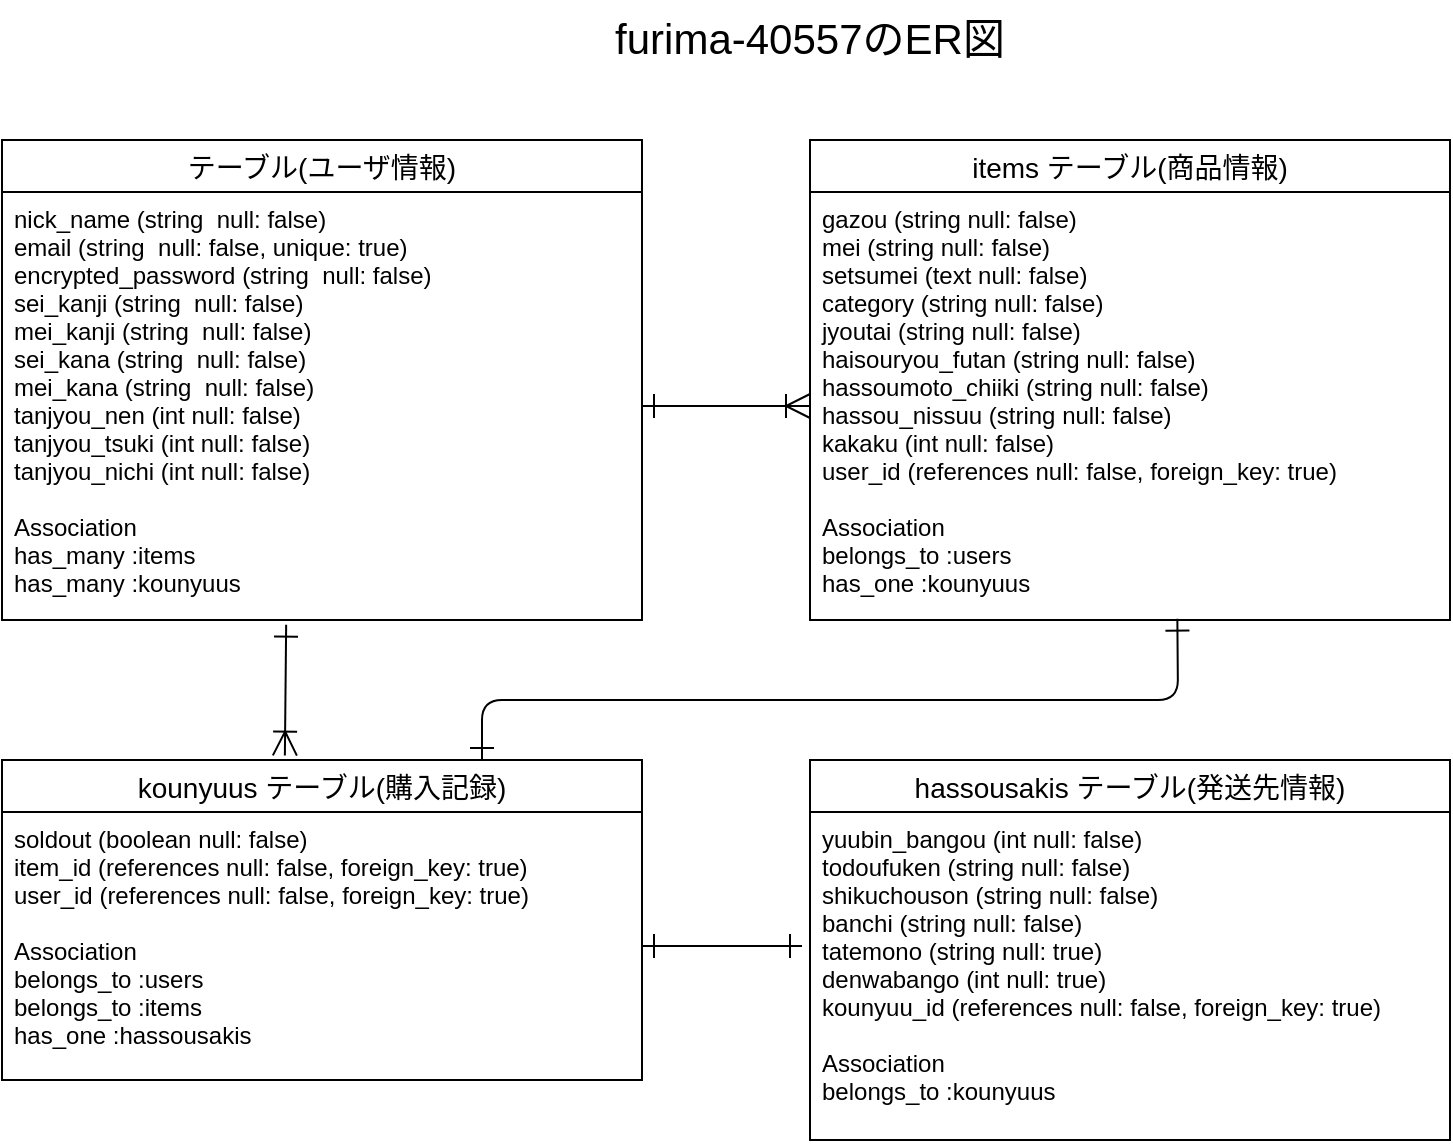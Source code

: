 <mxfile>
    <diagram id="fRKxvucNq5xgaGwhDnIN" name="ページ1">
        <mxGraphModel dx="681" dy="538" grid="1" gridSize="10" guides="1" tooltips="1" connect="1" arrows="1" fold="1" page="1" pageScale="1" pageWidth="827" pageHeight="1169" math="0" shadow="0">
            <root>
                <mxCell id="0"/>
                <mxCell id="1" parent="0"/>
                <mxCell id="2" value="テーブル(ユーザ情報)" style="swimlane;fontStyle=0;childLayout=stackLayout;horizontal=1;startSize=26;horizontalStack=0;resizeParent=1;resizeParentMax=0;resizeLast=0;collapsible=1;marginBottom=0;align=center;fontSize=14;" parent="1" vertex="1">
                    <mxGeometry x="10" y="100" width="320" height="240" as="geometry"/>
                </mxCell>
                <mxCell id="3" value="nick_name (string  null: false)&#10;email (string  null: false, unique: true)&#10;encrypted_password (string  null: false) &#10;sei_kanji (string  null: false) &#10;mei_kanji (string  null: false) &#10;sei_kana (string  null: false) &#10;mei_kana (string  null: false) &#10;tanjyou_nen (int null: false) &#10;tanjyou_tsuki (int null: false) &#10;tanjyou_nichi (int null: false) &#10;&#10;Association&#10;has_many :items&#10;has_many :kounyuus&#10;&#10;" style="text;strokeColor=none;fillColor=none;spacingLeft=4;spacingRight=4;overflow=hidden;rotatable=0;points=[[0,0.5],[1,0.5]];portConstraint=eastwest;fontSize=12;" parent="2" vertex="1">
                    <mxGeometry y="26" width="320" height="214" as="geometry"/>
                </mxCell>
                <mxCell id="6" value="furima-40557のER図" style="text;strokeColor=none;fillColor=none;spacingLeft=4;spacingRight=4;overflow=hidden;rotatable=0;points=[[0,0.5],[1,0.5]];portConstraint=eastwest;fontSize=21;flipH=0;flipV=1;align=center;verticalAlign=middle;" parent="1" vertex="1">
                    <mxGeometry x="289" y="30" width="250" height="35" as="geometry"/>
                </mxCell>
                <mxCell id="11" value="items テーブル(商品情報)" style="swimlane;fontStyle=0;childLayout=stackLayout;horizontal=1;startSize=26;horizontalStack=0;resizeParent=1;resizeParentMax=0;resizeLast=0;collapsible=1;marginBottom=0;align=center;fontSize=14;" vertex="1" parent="1">
                    <mxGeometry x="414" y="100" width="320" height="240" as="geometry"/>
                </mxCell>
                <mxCell id="12" value="gazou (string null: false)&#10;mei (string null: false)&#10;setsumei (text null: false)&#10;category (string null: false)&#10;jyoutai (string null: false)&#10;haisouryou_futan (string null: false)&#10;hassoumoto_chiiki (string null: false)&#10;hassou_nissuu (string null: false)&#10;kakaku (int null: false)&#10;user_id (references null: false, foreign_key: true)&#10;&#10;Association&#10;belongs_to :users&#10;has_one :kounyuus&#10;" style="text;strokeColor=none;fillColor=none;spacingLeft=4;spacingRight=4;overflow=hidden;rotatable=0;points=[[0,0.5],[1,0.5]];portConstraint=eastwest;fontSize=12;" vertex="1" parent="11">
                    <mxGeometry y="26" width="320" height="214" as="geometry"/>
                </mxCell>
                <mxCell id="13" value="" style="edgeStyle=none;html=1;endArrow=ERoneToMany;endFill=0;endSize=10;jumpSize=14;startArrow=ERone;startFill=0;targetPerimeterSpacing=0;sourcePerimeterSpacing=0;startSize=10;" edge="1" parent="1" source="3" target="12">
                    <mxGeometry relative="1" as="geometry"/>
                </mxCell>
                <mxCell id="14" value="kounyuus テーブル(購入記録)" style="swimlane;fontStyle=0;childLayout=stackLayout;horizontal=1;startSize=26;horizontalStack=0;resizeParent=1;resizeParentMax=0;resizeLast=0;collapsible=1;marginBottom=0;align=center;fontSize=14;" vertex="1" parent="1">
                    <mxGeometry x="10" y="410" width="320" height="160" as="geometry"/>
                </mxCell>
                <mxCell id="15" value="soldout (boolean null: false)&#10;item_id (references null: false, foreign_key: true)&#10;user_id (references null: false, foreign_key: true)&#10;&#10;Association&#10;belongs_to :users&#10;belongs_to :items&#10;has_one :hassousakis" style="text;strokeColor=none;fillColor=none;spacingLeft=4;spacingRight=4;overflow=hidden;rotatable=0;points=[[0,0.5],[1,0.5]];portConstraint=eastwest;fontSize=12;" vertex="1" parent="14">
                    <mxGeometry y="26" width="320" height="134" as="geometry"/>
                </mxCell>
                <mxCell id="20" value="hassousakis テーブル(発送先情報)" style="swimlane;fontStyle=0;childLayout=stackLayout;horizontal=1;startSize=26;horizontalStack=0;resizeParent=1;resizeParentMax=0;resizeLast=0;collapsible=1;marginBottom=0;align=center;fontSize=14;" vertex="1" parent="1">
                    <mxGeometry x="414" y="410" width="320" height="190" as="geometry"/>
                </mxCell>
                <mxCell id="21" value="yuubin_bangou (int null: false)&#10;todoufuken (string null: false)&#10;shikuchouson (string null: false)&#10;banchi (string null: false)&#10;tatemono (string null: true)&#10;denwabango (int null: true)&#10;kounyuu_id (references null: false, foreign_key: true)&#10;&#10;Association&#10;belongs_to :kounyuus" style="text;strokeColor=none;fillColor=none;spacingLeft=4;spacingRight=4;overflow=hidden;rotatable=0;points=[[0,0.5],[1,0.5]];portConstraint=eastwest;fontSize=12;" vertex="1" parent="20">
                    <mxGeometry y="26" width="320" height="164" as="geometry"/>
                </mxCell>
                <mxCell id="22" value="" style="edgeStyle=none;html=1;endArrow=ERoneToMany;endFill=0;endSize=10;jumpSize=14;startArrow=ERone;startFill=0;targetPerimeterSpacing=0;sourcePerimeterSpacing=0;startSize=10;exitX=0.444;exitY=1.011;exitDx=0;exitDy=0;exitPerimeter=0;entryX=0.442;entryY=-0.014;entryDx=0;entryDy=0;entryPerimeter=0;" edge="1" parent="1" source="3" target="14">
                    <mxGeometry relative="1" as="geometry">
                        <mxPoint x="340" y="243" as="sourcePoint"/>
                        <mxPoint x="424" y="243" as="targetPoint"/>
                    </mxGeometry>
                </mxCell>
                <mxCell id="23" value="" style="edgeStyle=none;html=1;endArrow=ERone;endFill=0;endSize=10;jumpSize=14;startArrow=ERone;startFill=0;targetPerimeterSpacing=0;sourcePerimeterSpacing=0;startSize=10;entryX=0.574;entryY=0.997;entryDx=0;entryDy=0;entryPerimeter=0;exitX=0.75;exitY=0;exitDx=0;exitDy=0;" edge="1" parent="1" source="14" target="12">
                    <mxGeometry relative="1" as="geometry">
                        <mxPoint x="220" y="400" as="sourcePoint"/>
                        <mxPoint x="424" y="243" as="targetPoint"/>
                        <Array as="points">
                            <mxPoint x="250" y="380"/>
                            <mxPoint x="598" y="380"/>
                        </Array>
                    </mxGeometry>
                </mxCell>
                <mxCell id="24" value="" style="edgeStyle=none;html=1;endArrow=ERone;endFill=0;endSize=10;jumpSize=14;startArrow=ERone;startFill=0;targetPerimeterSpacing=0;sourcePerimeterSpacing=0;startSize=10;exitX=1;exitY=0.5;exitDx=0;exitDy=0;" edge="1" parent="1" source="15">
                    <mxGeometry relative="1" as="geometry">
                        <mxPoint x="260" y="420" as="sourcePoint"/>
                        <mxPoint x="410" y="503" as="targetPoint"/>
                        <Array as="points"/>
                    </mxGeometry>
                </mxCell>
            </root>
        </mxGraphModel>
    </diagram>
</mxfile>